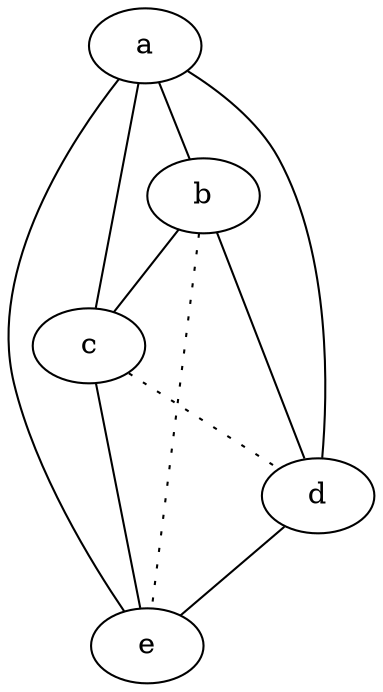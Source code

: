 graph {
a -- b;
a -- c;
a -- d;
a -- e;
b -- c;
b -- d;
b -- e [style=dotted];
c -- d [style=dotted];
c -- e;
d -- e;
}
